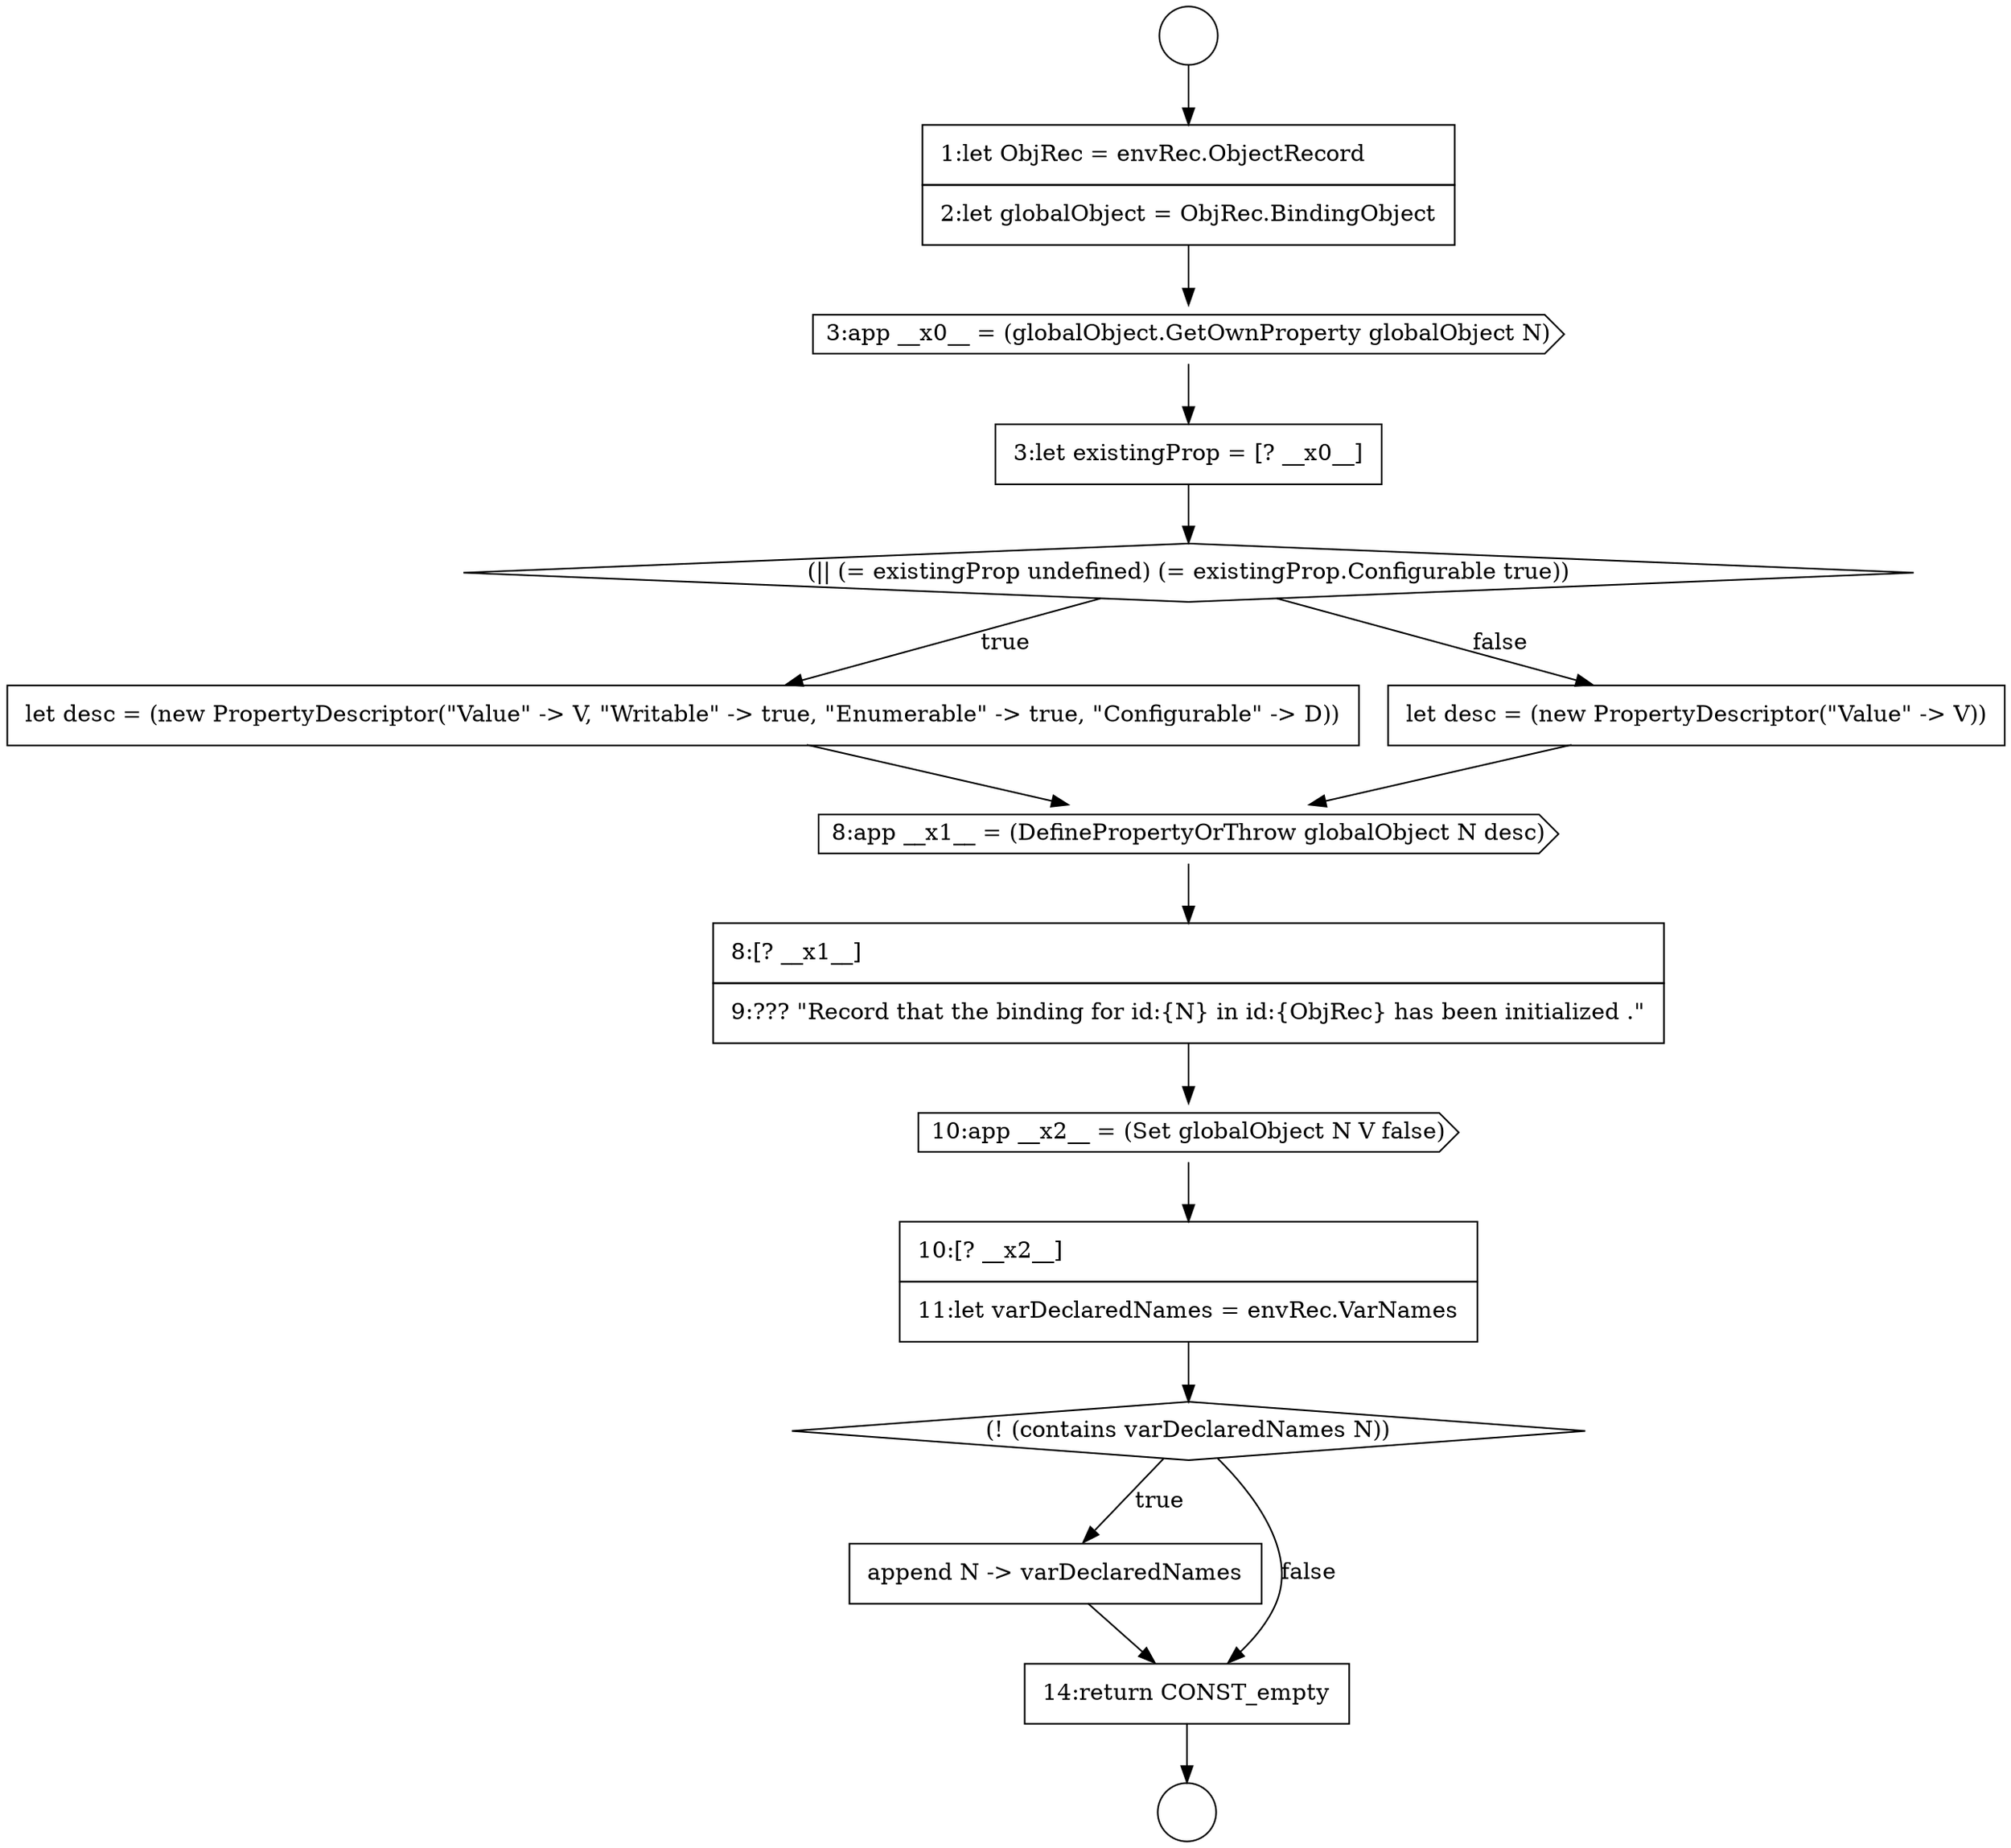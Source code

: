 digraph {
  node1322 [shape=circle label=" " color="black" fillcolor="white" style=filled]
  node1327 [shape=none, margin=0, label=<<font color="black">
    <table border="0" cellborder="1" cellspacing="0" cellpadding="10">
      <tr><td align="left">let desc = (new PropertyDescriptor(&quot;Value&quot; -&gt; V, &quot;Writable&quot; -&gt; true, &quot;Enumerable&quot; -&gt; true, &quot;Configurable&quot; -&gt; D))</td></tr>
    </table>
  </font>> color="black" fillcolor="white" style=filled]
  node1334 [shape=none, margin=0, label=<<font color="black">
    <table border="0" cellborder="1" cellspacing="0" cellpadding="10">
      <tr><td align="left">append N -&gt; varDeclaredNames</td></tr>
    </table>
  </font>> color="black" fillcolor="white" style=filled]
  node1328 [shape=none, margin=0, label=<<font color="black">
    <table border="0" cellborder="1" cellspacing="0" cellpadding="10">
      <tr><td align="left">let desc = (new PropertyDescriptor(&quot;Value&quot; -&gt; V))</td></tr>
    </table>
  </font>> color="black" fillcolor="white" style=filled]
  node1329 [shape=cds, label=<<font color="black">8:app __x1__ = (DefinePropertyOrThrow globalObject N desc)</font>> color="black" fillcolor="white" style=filled]
  node1324 [shape=cds, label=<<font color="black">3:app __x0__ = (globalObject.GetOwnProperty globalObject N)</font>> color="black" fillcolor="white" style=filled]
  node1333 [shape=diamond, label=<<font color="black">(! (contains varDeclaredNames N))</font>> color="black" fillcolor="white" style=filled]
  node1332 [shape=none, margin=0, label=<<font color="black">
    <table border="0" cellborder="1" cellspacing="0" cellpadding="10">
      <tr><td align="left">10:[? __x2__]</td></tr>
      <tr><td align="left">11:let varDeclaredNames = envRec.VarNames</td></tr>
    </table>
  </font>> color="black" fillcolor="white" style=filled]
  node1325 [shape=none, margin=0, label=<<font color="black">
    <table border="0" cellborder="1" cellspacing="0" cellpadding="10">
      <tr><td align="left">3:let existingProp = [? __x0__]</td></tr>
    </table>
  </font>> color="black" fillcolor="white" style=filled]
  node1321 [shape=circle label=" " color="black" fillcolor="white" style=filled]
  node1326 [shape=diamond, label=<<font color="black">(|| (= existingProp undefined) (= existingProp.Configurable true))</font>> color="black" fillcolor="white" style=filled]
  node1335 [shape=none, margin=0, label=<<font color="black">
    <table border="0" cellborder="1" cellspacing="0" cellpadding="10">
      <tr><td align="left">14:return CONST_empty</td></tr>
    </table>
  </font>> color="black" fillcolor="white" style=filled]
  node1331 [shape=cds, label=<<font color="black">10:app __x2__ = (Set globalObject N V false)</font>> color="black" fillcolor="white" style=filled]
  node1330 [shape=none, margin=0, label=<<font color="black">
    <table border="0" cellborder="1" cellspacing="0" cellpadding="10">
      <tr><td align="left">8:[? __x1__]</td></tr>
      <tr><td align="left">9:??? &quot;Record that the binding for id:{N} in id:{ObjRec} has been initialized .&quot;</td></tr>
    </table>
  </font>> color="black" fillcolor="white" style=filled]
  node1323 [shape=none, margin=0, label=<<font color="black">
    <table border="0" cellborder="1" cellspacing="0" cellpadding="10">
      <tr><td align="left">1:let ObjRec = envRec.ObjectRecord</td></tr>
      <tr><td align="left">2:let globalObject = ObjRec.BindingObject</td></tr>
    </table>
  </font>> color="black" fillcolor="white" style=filled]
  node1331 -> node1332 [ color="black"]
  node1330 -> node1331 [ color="black"]
  node1323 -> node1324 [ color="black"]
  node1321 -> node1323 [ color="black"]
  node1326 -> node1327 [label=<<font color="black">true</font>> color="black"]
  node1326 -> node1328 [label=<<font color="black">false</font>> color="black"]
  node1328 -> node1329 [ color="black"]
  node1327 -> node1329 [ color="black"]
  node1329 -> node1330 [ color="black"]
  node1334 -> node1335 [ color="black"]
  node1335 -> node1322 [ color="black"]
  node1332 -> node1333 [ color="black"]
  node1325 -> node1326 [ color="black"]
  node1324 -> node1325 [ color="black"]
  node1333 -> node1334 [label=<<font color="black">true</font>> color="black"]
  node1333 -> node1335 [label=<<font color="black">false</font>> color="black"]
}
